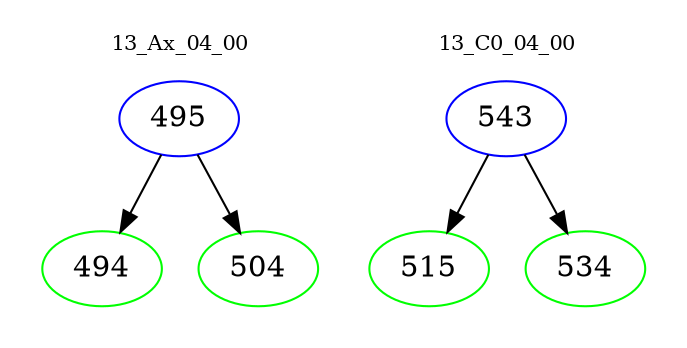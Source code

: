 digraph{
subgraph cluster_0 {
color = white
label = "13_Ax_04_00";
fontsize=10;
T0_495 [label="495", color="blue"]
T0_495 -> T0_494 [color="black"]
T0_494 [label="494", color="green"]
T0_495 -> T0_504 [color="black"]
T0_504 [label="504", color="green"]
}
subgraph cluster_1 {
color = white
label = "13_C0_04_00";
fontsize=10;
T1_543 [label="543", color="blue"]
T1_543 -> T1_515 [color="black"]
T1_515 [label="515", color="green"]
T1_543 -> T1_534 [color="black"]
T1_534 [label="534", color="green"]
}
}
